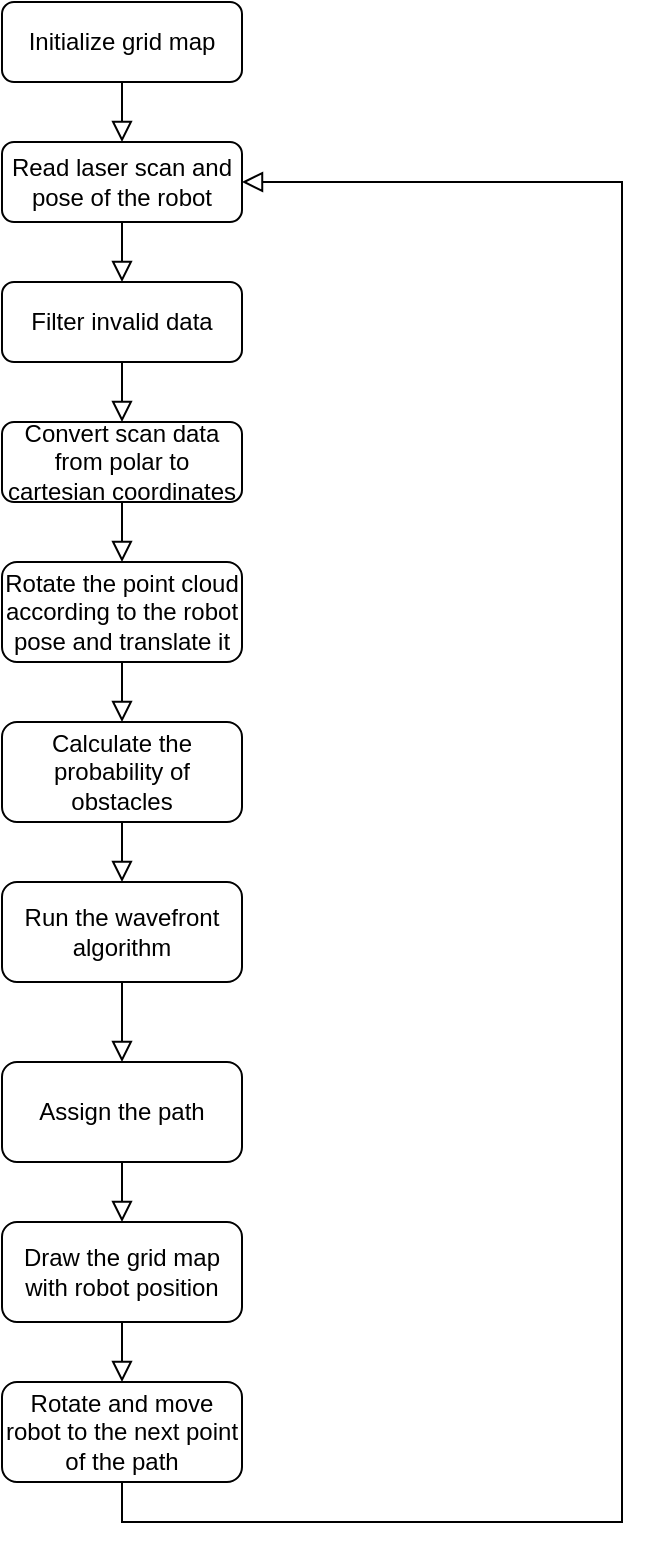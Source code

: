 <mxfile version="17.4.6" type="github">
  <diagram id="C5RBs43oDa-KdzZeNtuy" name="Page-1">
    <mxGraphModel dx="1137" dy="687" grid="1" gridSize="10" guides="1" tooltips="1" connect="1" arrows="1" fold="1" page="1" pageScale="1" pageWidth="827" pageHeight="1169" math="0" shadow="0">
      <root>
        <mxCell id="WIyWlLk6GJQsqaUBKTNV-0" />
        <mxCell id="WIyWlLk6GJQsqaUBKTNV-1" parent="WIyWlLk6GJQsqaUBKTNV-0" />
        <mxCell id="WIyWlLk6GJQsqaUBKTNV-2" value="" style="rounded=0;html=1;jettySize=auto;orthogonalLoop=1;fontSize=11;endArrow=block;endFill=0;endSize=8;strokeWidth=1;shadow=0;labelBackgroundColor=none;edgeStyle=orthogonalEdgeStyle;entryX=0.5;entryY=0;entryDx=0;entryDy=0;" parent="WIyWlLk6GJQsqaUBKTNV-1" source="WIyWlLk6GJQsqaUBKTNV-3" target="WIyWlLk6GJQsqaUBKTNV-7" edge="1">
          <mxGeometry relative="1" as="geometry">
            <mxPoint x="220" y="150" as="targetPoint" />
          </mxGeometry>
        </mxCell>
        <mxCell id="WIyWlLk6GJQsqaUBKTNV-3" value="Initialize grid map" style="rounded=1;whiteSpace=wrap;html=1;fontSize=12;glass=0;strokeWidth=1;shadow=0;" parent="WIyWlLk6GJQsqaUBKTNV-1" vertex="1">
          <mxGeometry x="160" y="80" width="120" height="40" as="geometry" />
        </mxCell>
        <mxCell id="WIyWlLk6GJQsqaUBKTNV-7" value="Read laser scan and pose of the robot" style="rounded=1;whiteSpace=wrap;html=1;fontSize=12;glass=0;strokeWidth=1;shadow=0;" parent="WIyWlLk6GJQsqaUBKTNV-1" vertex="1">
          <mxGeometry x="160" y="150" width="120" height="40" as="geometry" />
        </mxCell>
        <mxCell id="9KEajwjxSzq-B5GqxjPW-0" value="Convert scan data from polar to cartesian coordinates" style="rounded=1;whiteSpace=wrap;html=1;fontSize=12;glass=0;strokeWidth=1;shadow=0;" vertex="1" parent="WIyWlLk6GJQsqaUBKTNV-1">
          <mxGeometry x="160" y="290" width="120" height="40" as="geometry" />
        </mxCell>
        <mxCell id="9KEajwjxSzq-B5GqxjPW-2" value="" style="rounded=0;html=1;jettySize=auto;orthogonalLoop=1;fontSize=11;endArrow=block;endFill=0;endSize=8;strokeWidth=1;shadow=0;labelBackgroundColor=none;edgeStyle=orthogonalEdgeStyle;exitX=0.5;exitY=1;exitDx=0;exitDy=0;entryX=0.5;entryY=0;entryDx=0;entryDy=0;" edge="1" parent="WIyWlLk6GJQsqaUBKTNV-1" source="9KEajwjxSzq-B5GqxjPW-4" target="9KEajwjxSzq-B5GqxjPW-0">
          <mxGeometry relative="1" as="geometry">
            <mxPoint x="190" y="320" as="sourcePoint" />
            <mxPoint x="310" y="270" as="targetPoint" />
            <Array as="points" />
          </mxGeometry>
        </mxCell>
        <mxCell id="9KEajwjxSzq-B5GqxjPW-3" value="" style="rounded=0;html=1;jettySize=auto;orthogonalLoop=1;fontSize=11;endArrow=block;endFill=0;endSize=8;strokeWidth=1;shadow=0;labelBackgroundColor=none;edgeStyle=orthogonalEdgeStyle;exitX=0.5;exitY=1;exitDx=0;exitDy=0;entryX=0.5;entryY=0;entryDx=0;entryDy=0;" edge="1" parent="WIyWlLk6GJQsqaUBKTNV-1" source="WIyWlLk6GJQsqaUBKTNV-7" target="9KEajwjxSzq-B5GqxjPW-4">
          <mxGeometry relative="1" as="geometry">
            <mxPoint x="170" y="230" as="sourcePoint" />
            <mxPoint x="230" y="240" as="targetPoint" />
          </mxGeometry>
        </mxCell>
        <mxCell id="9KEajwjxSzq-B5GqxjPW-4" value="Filter invalid data" style="rounded=1;whiteSpace=wrap;html=1;fontSize=12;glass=0;strokeWidth=1;shadow=0;" vertex="1" parent="WIyWlLk6GJQsqaUBKTNV-1">
          <mxGeometry x="160" y="220" width="120" height="40" as="geometry" />
        </mxCell>
        <mxCell id="9KEajwjxSzq-B5GqxjPW-6" value="Rotate the point cloud according to the robot pose and translate it" style="rounded=1;whiteSpace=wrap;html=1;fontSize=12;glass=0;strokeWidth=1;shadow=0;" vertex="1" parent="WIyWlLk6GJQsqaUBKTNV-1">
          <mxGeometry x="160" y="360" width="120" height="50" as="geometry" />
        </mxCell>
        <mxCell id="9KEajwjxSzq-B5GqxjPW-7" value="" style="rounded=0;html=1;jettySize=auto;orthogonalLoop=1;fontSize=11;endArrow=block;endFill=0;endSize=8;strokeWidth=1;shadow=0;labelBackgroundColor=none;edgeStyle=orthogonalEdgeStyle;exitX=0.5;exitY=1;exitDx=0;exitDy=0;entryX=0.5;entryY=0;entryDx=0;entryDy=0;" edge="1" parent="WIyWlLk6GJQsqaUBKTNV-1" source="9KEajwjxSzq-B5GqxjPW-0" target="9KEajwjxSzq-B5GqxjPW-6">
          <mxGeometry relative="1" as="geometry">
            <mxPoint x="210" y="400" as="sourcePoint" />
            <mxPoint x="220" y="440" as="targetPoint" />
            <Array as="points" />
          </mxGeometry>
        </mxCell>
        <mxCell id="9KEajwjxSzq-B5GqxjPW-8" value="Calculate the probability of obstacles" style="rounded=1;whiteSpace=wrap;html=1;fontSize=12;glass=0;strokeWidth=1;shadow=0;" vertex="1" parent="WIyWlLk6GJQsqaUBKTNV-1">
          <mxGeometry x="160" y="440" width="120" height="50" as="geometry" />
        </mxCell>
        <mxCell id="9KEajwjxSzq-B5GqxjPW-9" value="" style="rounded=0;html=1;jettySize=auto;orthogonalLoop=1;fontSize=11;endArrow=block;endFill=0;endSize=8;strokeWidth=1;shadow=0;labelBackgroundColor=none;edgeStyle=orthogonalEdgeStyle;exitX=0.5;exitY=1;exitDx=0;exitDy=0;entryX=0.5;entryY=0;entryDx=0;entryDy=0;" edge="1" parent="WIyWlLk6GJQsqaUBKTNV-1" source="9KEajwjxSzq-B5GqxjPW-6" target="9KEajwjxSzq-B5GqxjPW-8">
          <mxGeometry relative="1" as="geometry">
            <mxPoint x="250" y="500" as="sourcePoint" />
            <mxPoint x="220" y="535" as="targetPoint" />
            <Array as="points" />
          </mxGeometry>
        </mxCell>
        <mxCell id="9KEajwjxSzq-B5GqxjPW-11" value="Draw the grid map with robot position" style="rounded=1;whiteSpace=wrap;html=1;fontSize=12;glass=0;strokeWidth=1;shadow=0;" vertex="1" parent="WIyWlLk6GJQsqaUBKTNV-1">
          <mxGeometry x="160" y="690" width="120" height="50" as="geometry" />
        </mxCell>
        <mxCell id="9KEajwjxSzq-B5GqxjPW-12" value="" style="rounded=0;html=1;jettySize=auto;orthogonalLoop=1;fontSize=11;endArrow=block;endFill=0;endSize=8;strokeWidth=1;shadow=0;labelBackgroundColor=none;edgeStyle=orthogonalEdgeStyle;exitX=0.5;exitY=1;exitDx=0;exitDy=0;entryX=0.5;entryY=0;entryDx=0;entryDy=0;" edge="1" parent="WIyWlLk6GJQsqaUBKTNV-1" source="9KEajwjxSzq-B5GqxjPW-17" target="9KEajwjxSzq-B5GqxjPW-11">
          <mxGeometry relative="1" as="geometry">
            <mxPoint x="220" y="765" as="sourcePoint" />
            <mxPoint x="220" y="810" as="targetPoint" />
            <Array as="points" />
          </mxGeometry>
        </mxCell>
        <mxCell id="9KEajwjxSzq-B5GqxjPW-13" value="Run the wavefront algorithm" style="rounded=1;whiteSpace=wrap;html=1;fontSize=12;glass=0;strokeWidth=1;shadow=0;" vertex="1" parent="WIyWlLk6GJQsqaUBKTNV-1">
          <mxGeometry x="160" y="520" width="120" height="50" as="geometry" />
        </mxCell>
        <mxCell id="9KEajwjxSzq-B5GqxjPW-14" value="" style="rounded=0;html=1;jettySize=auto;orthogonalLoop=1;fontSize=11;endArrow=block;endFill=0;endSize=8;strokeWidth=1;shadow=0;labelBackgroundColor=none;edgeStyle=orthogonalEdgeStyle;exitX=0.5;exitY=1;exitDx=0;exitDy=0;entryX=0.5;entryY=0;entryDx=0;entryDy=0;" edge="1" parent="WIyWlLk6GJQsqaUBKTNV-1" source="9KEajwjxSzq-B5GqxjPW-8" target="9KEajwjxSzq-B5GqxjPW-13">
          <mxGeometry relative="1" as="geometry">
            <mxPoint x="220" y="585" as="sourcePoint" />
            <mxPoint x="220" y="625" as="targetPoint" />
            <Array as="points" />
          </mxGeometry>
        </mxCell>
        <mxCell id="9KEajwjxSzq-B5GqxjPW-17" value="Assign the path" style="rounded=1;whiteSpace=wrap;html=1;fontSize=12;glass=0;strokeWidth=1;shadow=0;" vertex="1" parent="WIyWlLk6GJQsqaUBKTNV-1">
          <mxGeometry x="160" y="610" width="120" height="50" as="geometry" />
        </mxCell>
        <mxCell id="9KEajwjxSzq-B5GqxjPW-18" value="" style="rounded=0;html=1;jettySize=auto;orthogonalLoop=1;fontSize=11;endArrow=block;endFill=0;endSize=8;strokeWidth=1;shadow=0;labelBackgroundColor=none;edgeStyle=orthogonalEdgeStyle;exitX=0.5;exitY=1;exitDx=0;exitDy=0;entryX=0.5;entryY=0;entryDx=0;entryDy=0;" edge="1" parent="WIyWlLk6GJQsqaUBKTNV-1" source="9KEajwjxSzq-B5GqxjPW-13" target="9KEajwjxSzq-B5GqxjPW-17">
          <mxGeometry relative="1" as="geometry">
            <mxPoint x="220" y="675" as="sourcePoint" />
            <mxPoint x="220" y="715" as="targetPoint" />
            <Array as="points" />
          </mxGeometry>
        </mxCell>
        <mxCell id="9KEajwjxSzq-B5GqxjPW-22" value="Rotate and move robot to the next point of the path" style="rounded=1;whiteSpace=wrap;html=1;fontSize=12;glass=0;strokeWidth=1;shadow=0;" vertex="1" parent="WIyWlLk6GJQsqaUBKTNV-1">
          <mxGeometry x="160" y="770" width="120" height="50" as="geometry" />
        </mxCell>
        <mxCell id="9KEajwjxSzq-B5GqxjPW-23" value="" style="rounded=0;html=1;jettySize=auto;orthogonalLoop=1;fontSize=11;endArrow=block;endFill=0;endSize=8;strokeWidth=1;shadow=0;labelBackgroundColor=none;edgeStyle=orthogonalEdgeStyle;exitX=0.5;exitY=1;exitDx=0;exitDy=0;entryX=0.5;entryY=0;entryDx=0;entryDy=0;" edge="1" parent="WIyWlLk6GJQsqaUBKTNV-1" source="9KEajwjxSzq-B5GqxjPW-11" target="9KEajwjxSzq-B5GqxjPW-22">
          <mxGeometry relative="1" as="geometry">
            <mxPoint x="220" y="810" as="sourcePoint" />
            <mxPoint x="220" y="850" as="targetPoint" />
            <Array as="points" />
          </mxGeometry>
        </mxCell>
        <mxCell id="9KEajwjxSzq-B5GqxjPW-24" value="" style="rounded=0;html=1;jettySize=auto;orthogonalLoop=1;fontSize=11;endArrow=block;endFill=0;endSize=8;strokeWidth=1;shadow=0;labelBackgroundColor=none;edgeStyle=orthogonalEdgeStyle;exitX=0.5;exitY=1;exitDx=0;exitDy=0;entryX=1;entryY=0.5;entryDx=0;entryDy=0;" edge="1" parent="WIyWlLk6GJQsqaUBKTNV-1" source="9KEajwjxSzq-B5GqxjPW-22" target="WIyWlLk6GJQsqaUBKTNV-7">
          <mxGeometry relative="1" as="geometry">
            <mxPoint x="190" y="910" as="sourcePoint" />
            <mxPoint x="320" y="220" as="targetPoint" />
            <Array as="points">
              <mxPoint x="220" y="840" />
              <mxPoint x="470" y="840" />
              <mxPoint x="470" y="170" />
            </Array>
          </mxGeometry>
        </mxCell>
      </root>
    </mxGraphModel>
  </diagram>
</mxfile>
